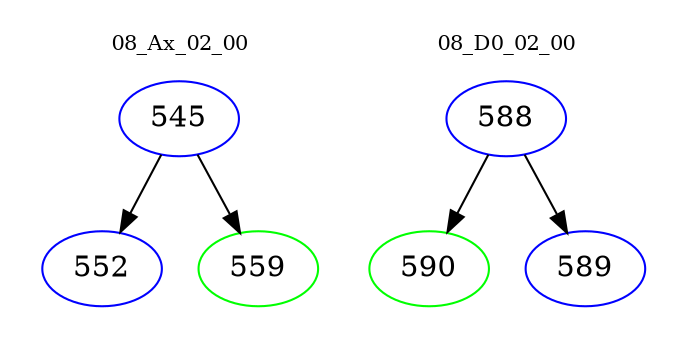 digraph{
subgraph cluster_0 {
color = white
label = "08_Ax_02_00";
fontsize=10;
T0_545 [label="545", color="blue"]
T0_545 -> T0_552 [color="black"]
T0_552 [label="552", color="blue"]
T0_545 -> T0_559 [color="black"]
T0_559 [label="559", color="green"]
}
subgraph cluster_1 {
color = white
label = "08_D0_02_00";
fontsize=10;
T1_588 [label="588", color="blue"]
T1_588 -> T1_590 [color="black"]
T1_590 [label="590", color="green"]
T1_588 -> T1_589 [color="black"]
T1_589 [label="589", color="blue"]
}
}
